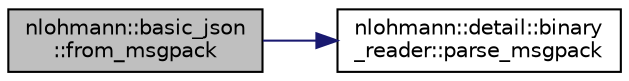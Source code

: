 digraph "nlohmann::basic_json::from_msgpack"
{
 // INTERACTIVE_SVG=YES
  edge [fontname="Helvetica",fontsize="10",labelfontname="Helvetica",labelfontsize="10"];
  node [fontname="Helvetica",fontsize="10",shape=record];
  rankdir="LR";
  Node205 [label="nlohmann::basic_json\l::from_msgpack",height=0.2,width=0.4,color="black", fillcolor="grey75", style="filled", fontcolor="black"];
  Node205 -> Node206 [color="midnightblue",fontsize="10",style="solid"];
  Node206 [label="nlohmann::detail::binary\l_reader::parse_msgpack",height=0.2,width=0.4,color="black", fillcolor="white", style="filled",URL="$classnlohmann_1_1detail_1_1binary__reader.html#ab4a4a6f5ab3cc77aac374c9c889e580e",tooltip="create a JSON value from MessagePack input "];
}

